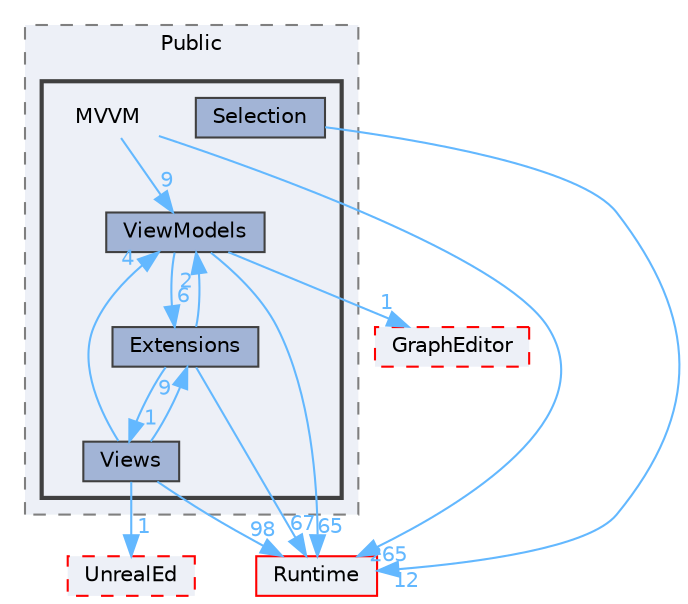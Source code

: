 digraph "MVVM"
{
 // INTERACTIVE_SVG=YES
 // LATEX_PDF_SIZE
  bgcolor="transparent";
  edge [fontname=Helvetica,fontsize=10,labelfontname=Helvetica,labelfontsize=10];
  node [fontname=Helvetica,fontsize=10,shape=box,height=0.2,width=0.4];
  compound=true
  subgraph clusterdir_0566f15f4101a64daca6a74be484bba3 {
    graph [ bgcolor="#edf0f7", pencolor="grey50", label="Public", fontname=Helvetica,fontsize=10 style="filled,dashed", URL="dir_0566f15f4101a64daca6a74be484bba3.html",tooltip=""]
  subgraph clusterdir_0a735b7e80d5da686e1eea5f03aa40bc {
    graph [ bgcolor="#edf0f7", pencolor="grey25", label="", fontname=Helvetica,fontsize=10 style="filled,bold", URL="dir_0a735b7e80d5da686e1eea5f03aa40bc.html",tooltip=""]
    dir_0a735b7e80d5da686e1eea5f03aa40bc [shape=plaintext, label="MVVM"];
  dir_65aef38b3309f34115ac220e3769f00d [label="Extensions", fillcolor="#a2b4d6", color="grey25", style="filled", URL="dir_65aef38b3309f34115ac220e3769f00d.html",tooltip=""];
  dir_e069a9c76072fae259f5450ea428fd22 [label="Selection", fillcolor="#a2b4d6", color="grey25", style="filled", URL="dir_e069a9c76072fae259f5450ea428fd22.html",tooltip=""];
  dir_621a315eecc2d41dd87714689261a006 [label="ViewModels", fillcolor="#a2b4d6", color="grey25", style="filled", URL="dir_621a315eecc2d41dd87714689261a006.html",tooltip=""];
  dir_4ec332b0caa82edbf34f7451eea0fec7 [label="Views", fillcolor="#a2b4d6", color="grey25", style="filled", URL="dir_4ec332b0caa82edbf34f7451eea0fec7.html",tooltip=""];
  }
  }
  dir_7536b172fbd480bfd146a1b1acd6856b [label="Runtime", fillcolor="#edf0f7", color="red", style="filled", URL="dir_7536b172fbd480bfd146a1b1acd6856b.html",tooltip=""];
  dir_d6dfe71a46de762e5d5df277eaa495c7 [label="UnrealEd", fillcolor="#edf0f7", color="red", style="filled,dashed", URL="dir_d6dfe71a46de762e5d5df277eaa495c7.html",tooltip=""];
  dir_ff23abaac86ae0f5bb44f55bc2325045 [label="GraphEditor", fillcolor="#edf0f7", color="red", style="filled,dashed", URL="dir_ff23abaac86ae0f5bb44f55bc2325045.html",tooltip=""];
  dir_0a735b7e80d5da686e1eea5f03aa40bc->dir_621a315eecc2d41dd87714689261a006 [headlabel="9", labeldistance=1.5 headhref="dir_000680_001253.html" href="dir_000680_001253.html" color="steelblue1" fontcolor="steelblue1"];
  dir_0a735b7e80d5da686e1eea5f03aa40bc->dir_7536b172fbd480bfd146a1b1acd6856b [headlabel="265", labeldistance=1.5 headhref="dir_000680_000984.html" href="dir_000680_000984.html" color="steelblue1" fontcolor="steelblue1"];
  dir_65aef38b3309f34115ac220e3769f00d->dir_4ec332b0caa82edbf34f7451eea0fec7 [headlabel="1", labeldistance=1.5 headhref="dir_000389_001260.html" href="dir_000389_001260.html" color="steelblue1" fontcolor="steelblue1"];
  dir_65aef38b3309f34115ac220e3769f00d->dir_621a315eecc2d41dd87714689261a006 [headlabel="2", labeldistance=1.5 headhref="dir_000389_001253.html" href="dir_000389_001253.html" color="steelblue1" fontcolor="steelblue1"];
  dir_65aef38b3309f34115ac220e3769f00d->dir_7536b172fbd480bfd146a1b1acd6856b [headlabel="67", labeldistance=1.5 headhref="dir_000389_000984.html" href="dir_000389_000984.html" color="steelblue1" fontcolor="steelblue1"];
  dir_e069a9c76072fae259f5450ea428fd22->dir_7536b172fbd480bfd146a1b1acd6856b [headlabel="12", labeldistance=1.5 headhref="dir_001005_000984.html" href="dir_001005_000984.html" color="steelblue1" fontcolor="steelblue1"];
  dir_621a315eecc2d41dd87714689261a006->dir_65aef38b3309f34115ac220e3769f00d [headlabel="6", labeldistance=1.5 headhref="dir_001253_000389.html" href="dir_001253_000389.html" color="steelblue1" fontcolor="steelblue1"];
  dir_621a315eecc2d41dd87714689261a006->dir_7536b172fbd480bfd146a1b1acd6856b [headlabel="65", labeldistance=1.5 headhref="dir_001253_000984.html" href="dir_001253_000984.html" color="steelblue1" fontcolor="steelblue1"];
  dir_621a315eecc2d41dd87714689261a006->dir_ff23abaac86ae0f5bb44f55bc2325045 [headlabel="1", labeldistance=1.5 headhref="dir_001253_000455.html" href="dir_001253_000455.html" color="steelblue1" fontcolor="steelblue1"];
  dir_4ec332b0caa82edbf34f7451eea0fec7->dir_621a315eecc2d41dd87714689261a006 [headlabel="4", labeldistance=1.5 headhref="dir_001260_001253.html" href="dir_001260_001253.html" color="steelblue1" fontcolor="steelblue1"];
  dir_4ec332b0caa82edbf34f7451eea0fec7->dir_65aef38b3309f34115ac220e3769f00d [headlabel="9", labeldistance=1.5 headhref="dir_001260_000389.html" href="dir_001260_000389.html" color="steelblue1" fontcolor="steelblue1"];
  dir_4ec332b0caa82edbf34f7451eea0fec7->dir_7536b172fbd480bfd146a1b1acd6856b [headlabel="98", labeldistance=1.5 headhref="dir_001260_000984.html" href="dir_001260_000984.html" color="steelblue1" fontcolor="steelblue1"];
  dir_4ec332b0caa82edbf34f7451eea0fec7->dir_d6dfe71a46de762e5d5df277eaa495c7 [headlabel="1", labeldistance=1.5 headhref="dir_001260_001226.html" href="dir_001260_001226.html" color="steelblue1" fontcolor="steelblue1"];
}
